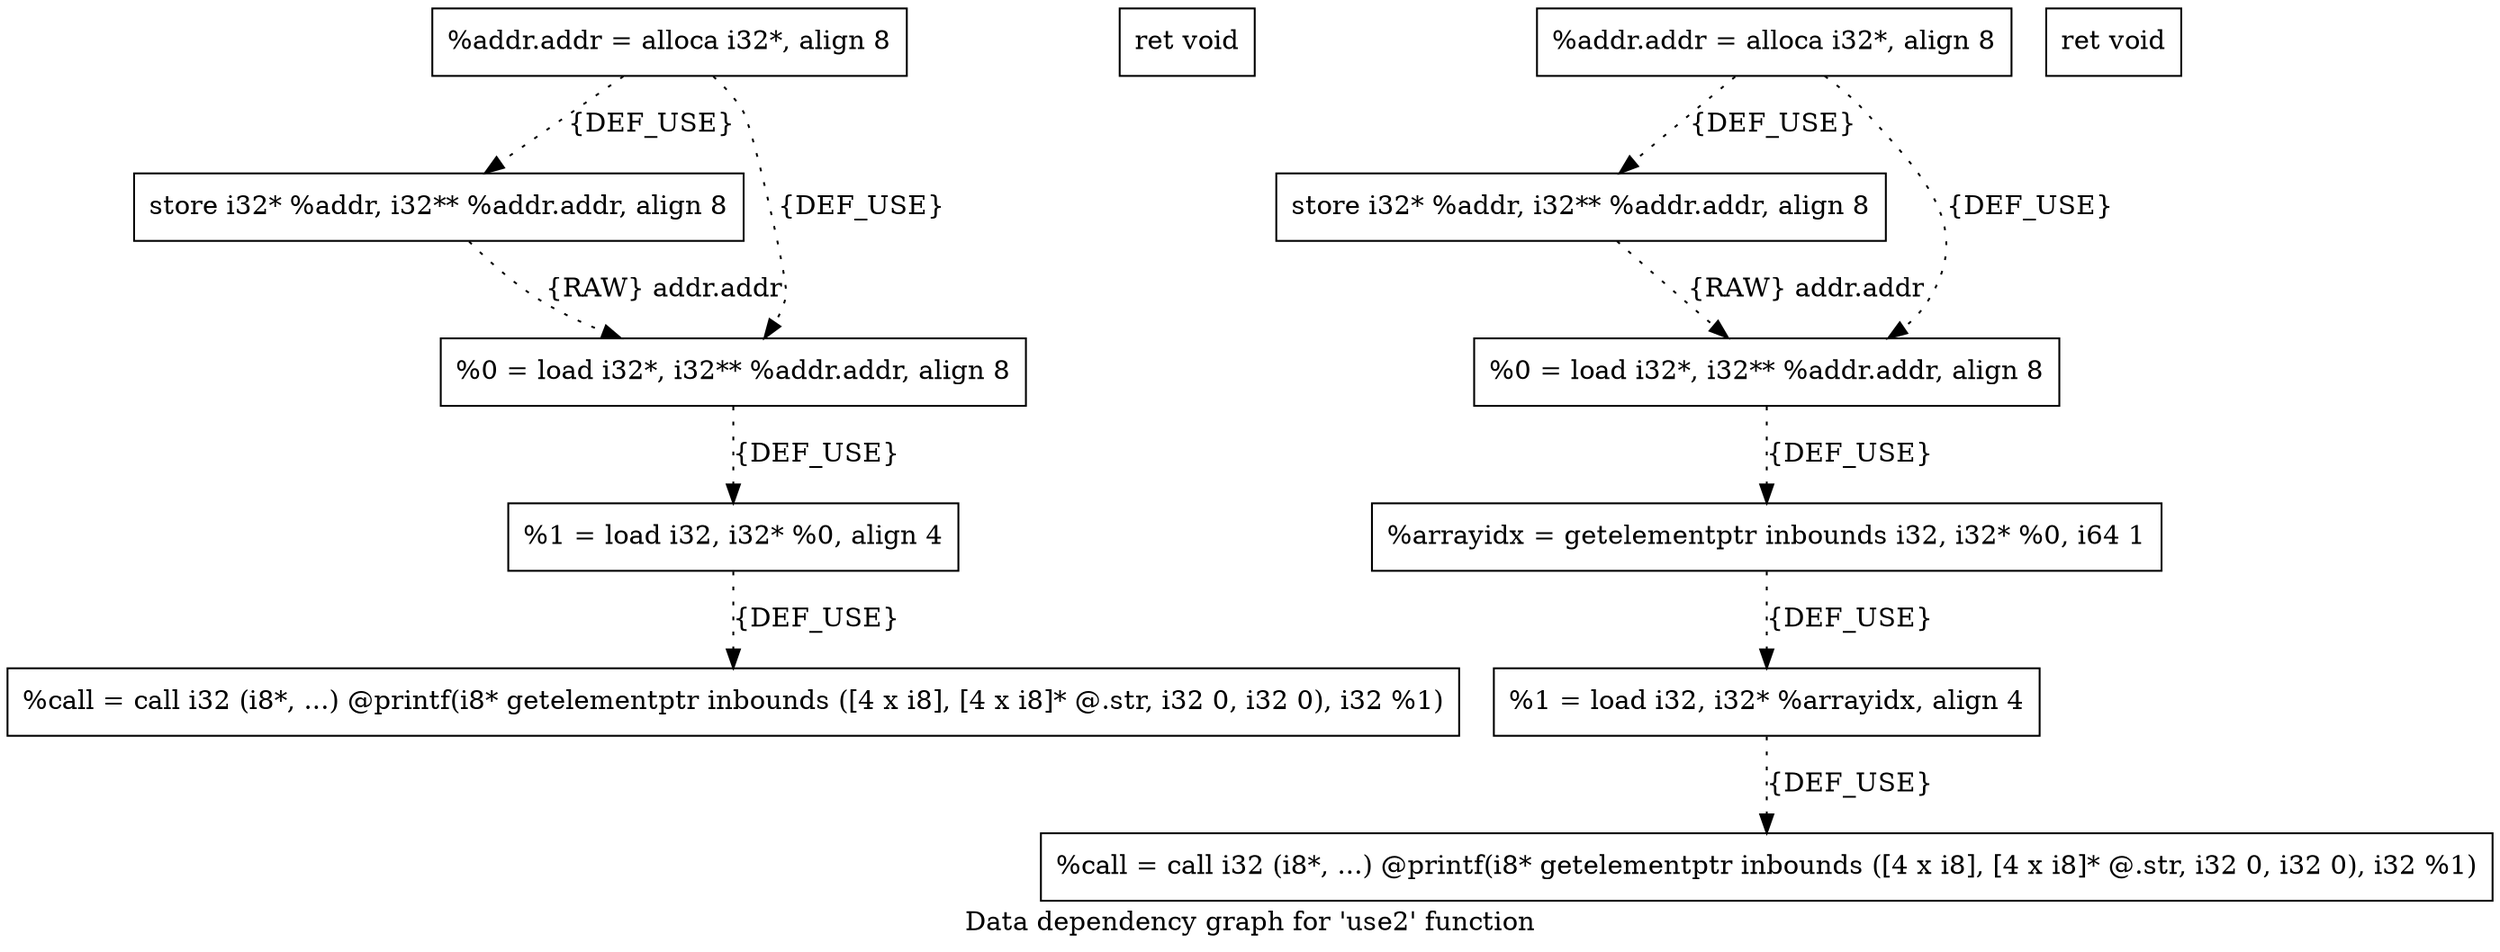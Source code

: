 digraph "Data dependency graph for 'use2' function" {
	label="Data dependency graph for 'use2' function";

	Node0x9701b40 [shape=record,label="{  %addr.addr = alloca i32*, align 8}"];
	Node0x9701b40 -> Node0x9701bd0[style=dotted,label = "{DEF_USE}" ];
	Node0x9701b40 -> Node0x9701c60[style=dotted,label = "{DEF_USE}" ];
	Node0x9701bd0 [shape=record,label="{  store i32* %addr, i32** %addr.addr, align 8}"];
	Node0x9701bd0 -> Node0x9701c60[style=dotted,label = "{RAW} addr.addr"];
	Node0x9701c60 [shape=record,label="{  %0 = load i32*, i32** %addr.addr, align 8}"];
	Node0x9701c60 -> Node0x96ffb30[style=dotted,label = "{DEF_USE}" ];
	Node0x96ffb30 [shape=record,label="{  %1 = load i32, i32* %0, align 4}"];
	Node0x96ffb30 -> Node0x9702f80[style=dotted,label = "{DEF_USE}" ];
	Node0x9702f80 [shape=record,label="{  %call = call i32 (i8*, ...) @printf(i8* getelementptr inbounds ([4 x i8], [4 x i8]* @.str, i32 0, i32 0), i32 %1)}"];
	Node0x9701cd0 [shape=record,label="{  ret void}"];
	Node0x96fa570 [shape=record,label="{  %addr.addr = alloca i32*, align 8}"];
	Node0x96fa570 -> Node0x96fa5e0[style=dotted,label = "{DEF_USE}" ];
	Node0x96fa570 -> Node0x96fa650[style=dotted,label = "{DEF_USE}" ];
	Node0x96fa5e0 [shape=record,label="{  store i32* %addr, i32** %addr.addr, align 8}"];
	Node0x96fa5e0 -> Node0x96fa650[style=dotted,label = "{RAW} addr.addr"];
	Node0x96fa650 [shape=record,label="{  %0 = load i32*, i32** %addr.addr, align 8}"];
	Node0x96fa650 -> Node0x9702ff0[style=dotted,label = "{DEF_USE}" ];
	Node0x9702ff0 [shape=record,label="{  %arrayidx = getelementptr inbounds i32, i32* %0, i64 1}"];
	Node0x9702ff0 -> Node0x96fa7e0[style=dotted,label = "{DEF_USE}" ];
	Node0x96fa7e0 [shape=record,label="{  %1 = load i32, i32* %arrayidx, align 4}"];
	Node0x96fa7e0 -> Node0x96fa850[style=dotted,label = "{DEF_USE}" ];
	Node0x96fa850 [shape=record,label="{  %call = call i32 (i8*, ...) @printf(i8* getelementptr inbounds ([4 x i8], [4 x i8]* @.str, i32 0, i32 0), i32 %1)}"];
	Node0x97052c0 [shape=record,label="{  ret void}"];
}
